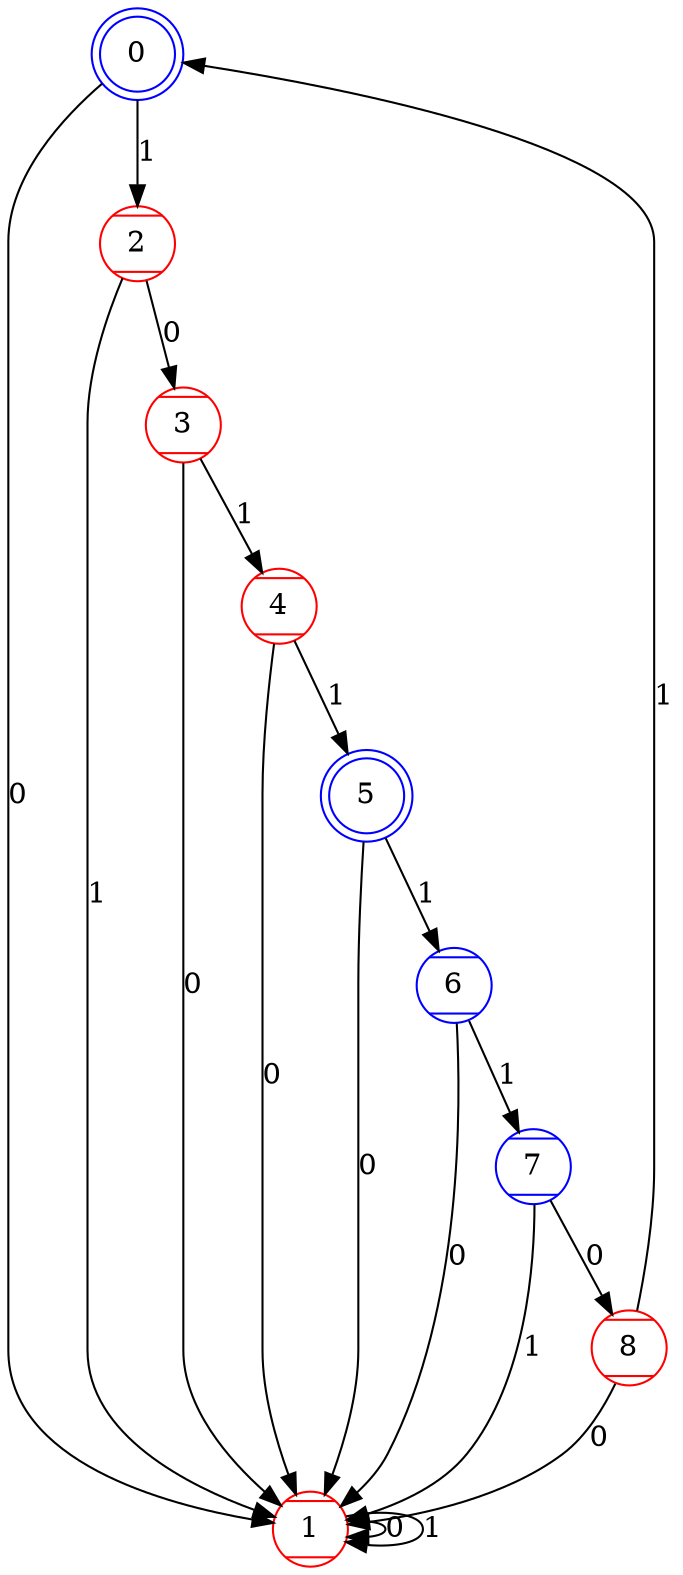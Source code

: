 digraph{
0 [color=blue, style=striped, shape=doublecircle]
1 [color=red, style=striped, shape=Mcircle]
2 [color=red, style=striped, shape=Mcircle]
3 [color=red, style=striped, shape=Mcircle]
4 [color=red, style=striped, shape=Mcircle]
5 [color=blue, style=striped, shape=doublecircle]
6 [color=blue, style=striped, shape=Mcircle]
7 [color=blue, style=striped, shape=Mcircle]
8 [color=red, style=striped, shape=Mcircle]
0->1 [label=0]
0->2 [label=1]
1->1 [label=0]
1->1 [label=1]
2->3 [label=0]
2->1 [label=1]
3->1 [label=0]
3->4 [label=1]
4->1 [label=0]
4->5 [label=1]
5->1 [label=0]
5->6 [label=1]
6->1 [label=0]
6->7 [label=1]
7->8 [label=0]
7->1 [label=1]
8->1 [label=0]
8->0 [label=1]
}